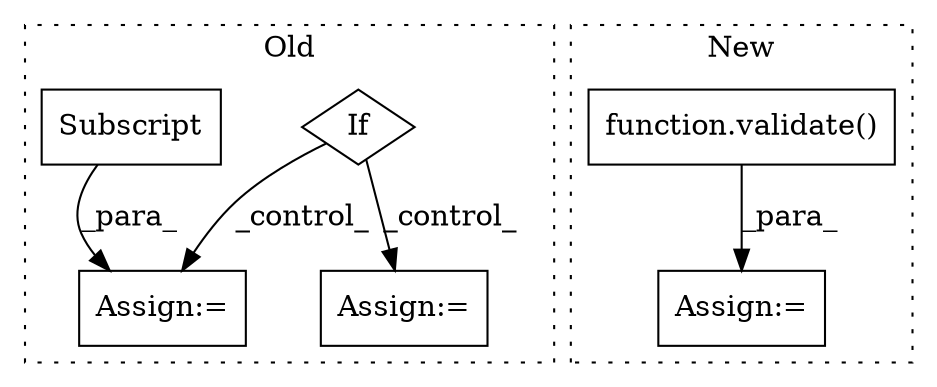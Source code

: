 digraph G {
subgraph cluster0 {
1 [label="If" a="96" s="10266" l="3" shape="diamond"];
3 [label="Assign:=" a="68" s="10475" l="3" shape="box"];
5 [label="Assign:=" a="68" s="10421" l="3" shape="box"];
6 [label="Subscript" a="63" s="10424,0" l="12,0" shape="box"];
label = "Old";
style="dotted";
}
subgraph cluster1 {
2 [label="function.validate()" a="75" s="8211,8232" l="9,1" shape="box"];
4 [label="Assign:=" a="68" s="8208" l="3" shape="box"];
label = "New";
style="dotted";
}
1 -> 5 [label="_control_"];
1 -> 3 [label="_control_"];
2 -> 4 [label="_para_"];
6 -> 5 [label="_para_"];
}